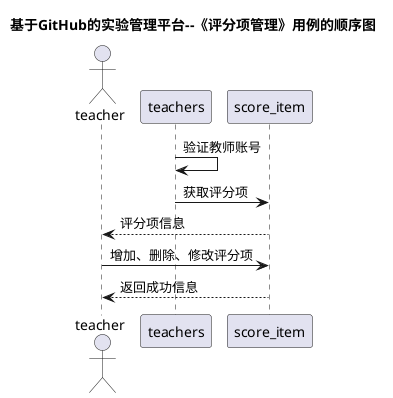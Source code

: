 @startuml
title 基于GitHub的实验管理平台--《评分项管理》用例的顺序图
actor teacher
teachers -> teachers: 验证教师账号
teachers -> score_item :获取评分项
score_item --> teacher:评分项信息
teacher -> score_item :增加、删除、修改评分项
score_item --> teacher:返回成功信息
@enduml